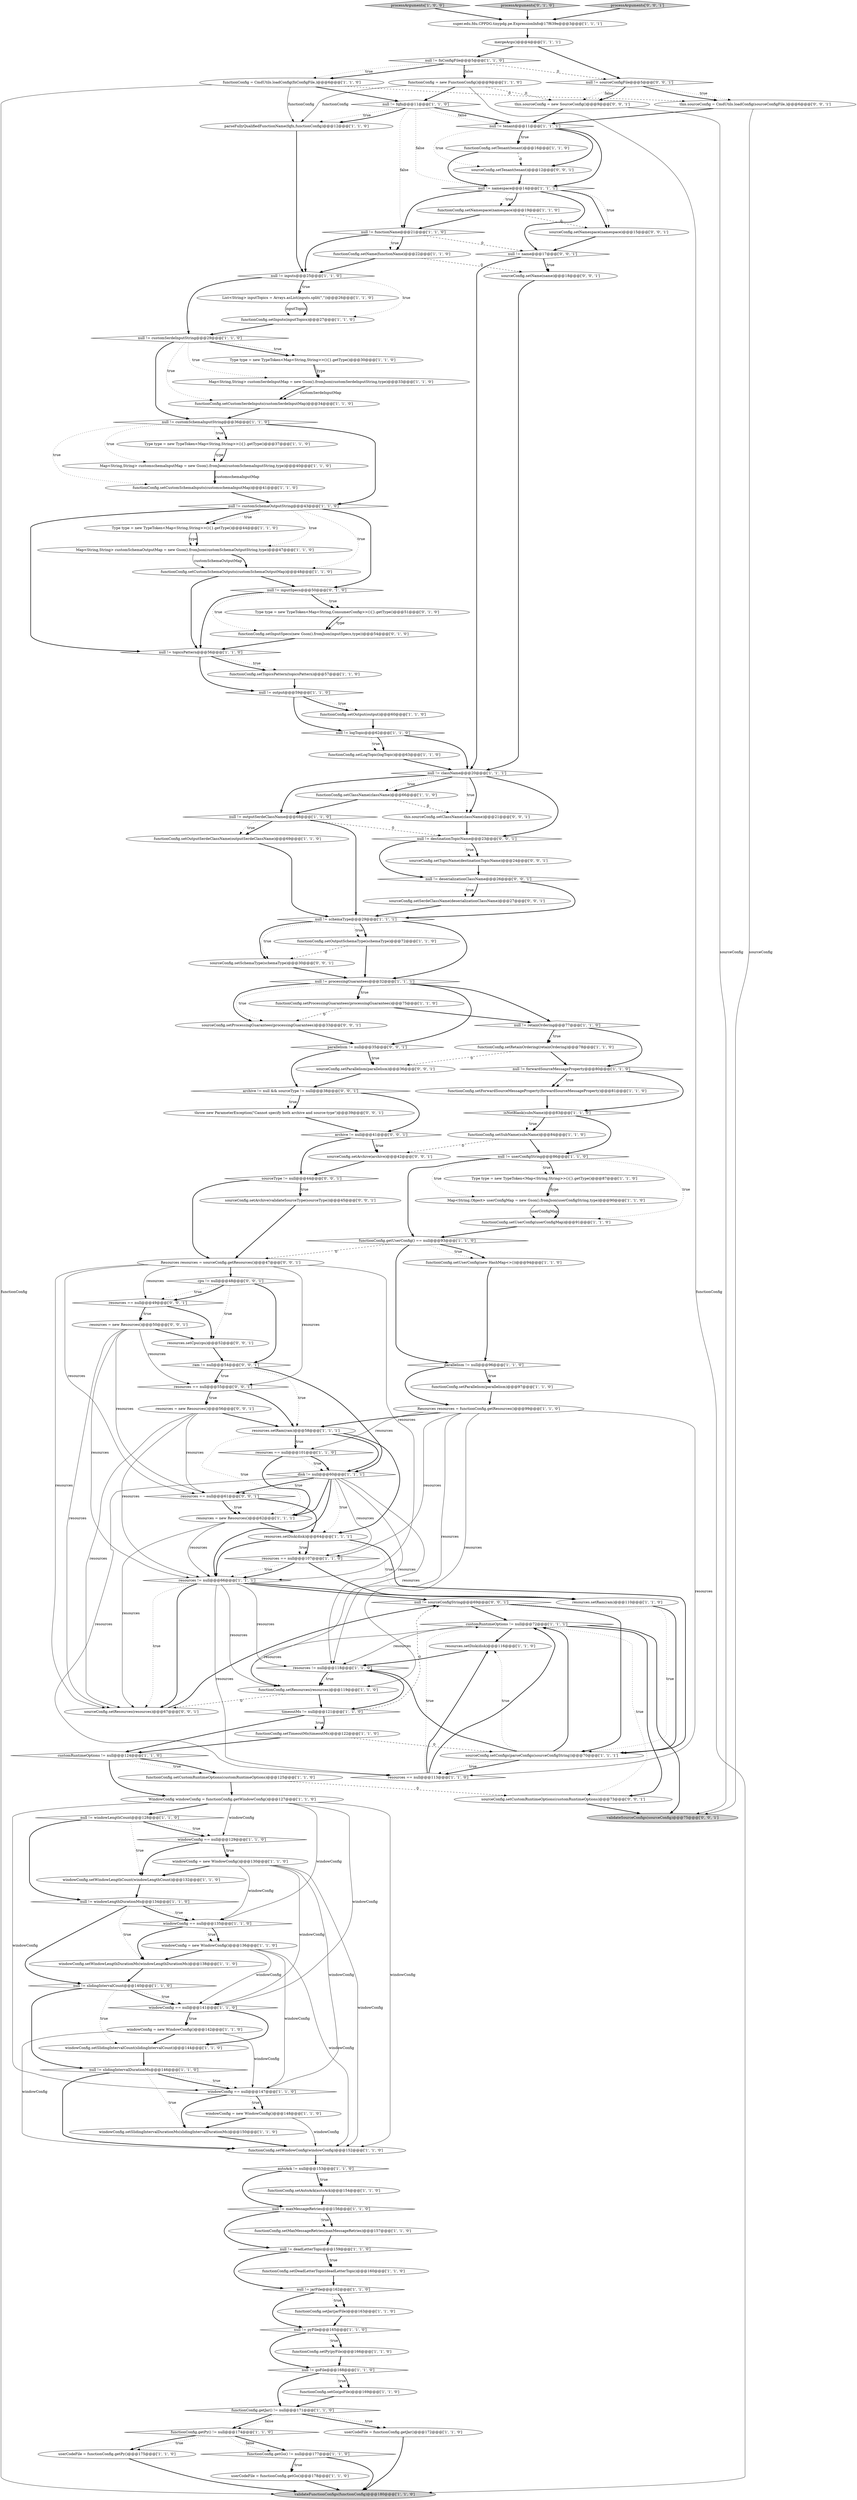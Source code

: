 digraph {
1 [style = filled, label = "windowConfig = new WindowConfig()@@@136@@@['1', '1', '0']", fillcolor = white, shape = ellipse image = "AAA0AAABBB1BBB"];
111 [style = filled, label = "null != fqfn@@@11@@@['1', '1', '0']", fillcolor = white, shape = diamond image = "AAA0AAABBB1BBB"];
22 [style = filled, label = "userCodeFile = functionConfig.getGo()@@@178@@@['1', '1', '0']", fillcolor = white, shape = ellipse image = "AAA0AAABBB1BBB"];
94 [style = filled, label = "customRuntimeOptions != null@@@72@@@['1', '1', '1']", fillcolor = white, shape = diamond image = "AAA0AAABBB1BBB"];
143 [style = filled, label = "sourceConfig.setProcessingGuarantees(processingGuarantees)@@@33@@@['0', '0', '1']", fillcolor = white, shape = ellipse image = "AAA0AAABBB3BBB"];
8 [style = filled, label = "null != retainOrdering@@@77@@@['1', '1', '0']", fillcolor = white, shape = diamond image = "AAA0AAABBB1BBB"];
51 [style = filled, label = "null != output@@@59@@@['1', '1', '0']", fillcolor = white, shape = diamond image = "AAA0AAABBB1BBB"];
85 [style = filled, label = "null != jarFile@@@162@@@['1', '1', '0']", fillcolor = white, shape = diamond image = "AAA0AAABBB1BBB"];
104 [style = filled, label = "windowConfig == null@@@135@@@['1', '1', '0']", fillcolor = white, shape = diamond image = "AAA0AAABBB1BBB"];
36 [style = filled, label = "processArguments['1', '0', '0']", fillcolor = lightgray, shape = diamond image = "AAA0AAABBB1BBB"];
81 [style = filled, label = "timeoutMs != null@@@121@@@['1', '1', '0']", fillcolor = white, shape = diamond image = "AAA0AAABBB1BBB"];
130 [style = filled, label = "null != deserializationClassName@@@26@@@['0', '0', '1']", fillcolor = white, shape = diamond image = "AAA0AAABBB3BBB"];
79 [style = filled, label = "functionConfig.getGo() != null@@@177@@@['1', '1', '0']", fillcolor = white, shape = diamond image = "AAA0AAABBB1BBB"];
83 [style = filled, label = "functionConfig.setUserConfig(new HashMap<>())@@@94@@@['1', '1', '0']", fillcolor = white, shape = ellipse image = "AAA0AAABBB1BBB"];
64 [style = filled, label = "mergeArgs()@@@4@@@['1', '1', '1']", fillcolor = white, shape = ellipse image = "AAA0AAABBB1BBB"];
103 [style = filled, label = "WindowConfig windowConfig = functionConfig.getWindowConfig()@@@127@@@['1', '1', '0']", fillcolor = white, shape = ellipse image = "AAA0AAABBB1BBB"];
69 [style = filled, label = "functionConfig.setSubName(subsName)@@@84@@@['1', '1', '0']", fillcolor = white, shape = ellipse image = "AAA0AAABBB1BBB"];
21 [style = filled, label = "null != slidingIntervalDurationMs@@@146@@@['1', '1', '0']", fillcolor = white, shape = diamond image = "AAA0AAABBB1BBB"];
142 [style = filled, label = "resources = new Resources()@@@50@@@['0', '0', '1']", fillcolor = white, shape = ellipse image = "AAA0AAABBB3BBB"];
148 [style = filled, label = "archive != null && sourceType != null@@@38@@@['0', '0', '1']", fillcolor = white, shape = diamond image = "AAA0AAABBB3BBB"];
80 [style = filled, label = "Map<String,Object> userConfigMap = new Gson().fromJson(userConfigString,type)@@@90@@@['1', '1', '0']", fillcolor = white, shape = ellipse image = "AAA0AAABBB1BBB"];
124 [style = filled, label = "sourceType != null@@@44@@@['0', '0', '1']", fillcolor = white, shape = diamond image = "AAA0AAABBB3BBB"];
70 [style = filled, label = "parallelism != null@@@96@@@['1', '1', '0']", fillcolor = white, shape = diamond image = "AAA0AAABBB1BBB"];
131 [style = filled, label = "cpu != null@@@48@@@['0', '0', '1']", fillcolor = white, shape = diamond image = "AAA0AAABBB3BBB"];
52 [style = filled, label = "windowConfig.setWindowLengthCount(windowLengthCount)@@@132@@@['1', '1', '0']", fillcolor = white, shape = ellipse image = "AAA0AAABBB1BBB"];
17 [style = filled, label = "List<String> inputTopics = Arrays.asList(inputs.split(\",\"))@@@26@@@['1', '1', '0']", fillcolor = white, shape = ellipse image = "AAA0AAABBB1BBB"];
16 [style = filled, label = "functionConfig.setNamespace(namespace)@@@19@@@['1', '1', '0']", fillcolor = white, shape = ellipse image = "AAA0AAABBB1BBB"];
47 [style = filled, label = "parseFullyQualifiedFunctionName(fqfn,functionConfig)@@@12@@@['1', '1', '0']", fillcolor = white, shape = ellipse image = "AAA0AAABBB1BBB"];
76 [style = filled, label = "null != forwardSourceMessageProperty@@@80@@@['1', '1', '0']", fillcolor = white, shape = diamond image = "AAA0AAABBB1BBB"];
56 [style = filled, label = "Type type = new TypeToken<Map<String,String>>(){}.getType()@@@37@@@['1', '1', '0']", fillcolor = white, shape = ellipse image = "AAA0AAABBB1BBB"];
33 [style = filled, label = "Map<String,String> customSchemaOutputMap = new Gson().fromJson(customSchemaOutputString,type)@@@47@@@['1', '1', '0']", fillcolor = white, shape = ellipse image = "AAA0AAABBB1BBB"];
119 [style = filled, label = "this.sourceConfig = new SourceConfig()@@@9@@@['0', '0', '1']", fillcolor = white, shape = ellipse image = "AAA0AAABBB3BBB"];
10 [style = filled, label = "userCodeFile = functionConfig.getJar()@@@172@@@['1', '1', '0']", fillcolor = white, shape = ellipse image = "AAA0AAABBB1BBB"];
71 [style = filled, label = "resources.setDisk(disk)@@@116@@@['1', '1', '0']", fillcolor = white, shape = ellipse image = "AAA0AAABBB1BBB"];
137 [style = filled, label = "null != sourceConfigString@@@69@@@['0', '0', '1']", fillcolor = white, shape = diamond image = "AAA0AAABBB3BBB"];
150 [style = filled, label = "resources == null@@@49@@@['0', '0', '1']", fillcolor = white, shape = diamond image = "AAA0AAABBB3BBB"];
45 [style = filled, label = "functionConfig.setOutputSerdeClassName(outputSerdeClassName)@@@69@@@['1', '1', '0']", fillcolor = white, shape = ellipse image = "AAA0AAABBB1BBB"];
44 [style = filled, label = "null != customSerdeInputString@@@29@@@['1', '1', '0']", fillcolor = white, shape = diamond image = "AAA0AAABBB1BBB"];
149 [style = filled, label = "sourceConfig.setCustomRuntimeOptions(customRuntimeOptions)@@@73@@@['0', '0', '1']", fillcolor = white, shape = ellipse image = "AAA0AAABBB3BBB"];
2 [style = filled, label = "windowConfig.setSlidingIntervalDurationMs(slidingIntervalDurationMs)@@@150@@@['1', '1', '0']", fillcolor = white, shape = ellipse image = "AAA0AAABBB1BBB"];
23 [style = filled, label = "windowConfig == null@@@129@@@['1', '1', '0']", fillcolor = white, shape = diamond image = "AAA0AAABBB1BBB"];
125 [style = filled, label = "sourceConfig.setSerdeClassName(deserializationClassName)@@@27@@@['0', '0', '1']", fillcolor = white, shape = ellipse image = "AAA0AAABBB3BBB"];
118 [style = filled, label = "archive != null@@@41@@@['0', '0', '1']", fillcolor = white, shape = diamond image = "AAA0AAABBB3BBB"];
35 [style = filled, label = "functionConfig.setCustomRuntimeOptions(customRuntimeOptions)@@@125@@@['1', '1', '0']", fillcolor = white, shape = ellipse image = "AAA0AAABBB1BBB"];
55 [style = filled, label = "functionConfig.setInputs(inputTopics)@@@27@@@['1', '1', '0']", fillcolor = white, shape = ellipse image = "AAA0AAABBB1BBB"];
97 [style = filled, label = "null != windowLengthCount@@@128@@@['1', '1', '0']", fillcolor = white, shape = diamond image = "AAA0AAABBB1BBB"];
110 [style = filled, label = "functionConfig.setCustomSchemaOutputs(customSchemaOutputMap)@@@48@@@['1', '1', '0']", fillcolor = white, shape = ellipse image = "AAA0AAABBB1BBB"];
152 [style = filled, label = "this.sourceConfig.setClassName(className)@@@21@@@['0', '0', '1']", fillcolor = white, shape = ellipse image = "AAA0AAABBB3BBB"];
116 [style = filled, label = "functionConfig.setInputSpecs(new Gson().fromJson(inputSpecs,type))@@@54@@@['0', '1', '0']", fillcolor = white, shape = ellipse image = "AAA1AAABBB2BBB"];
121 [style = filled, label = "sourceConfig.setTenant(tenant)@@@12@@@['0', '0', '1']", fillcolor = white, shape = ellipse image = "AAA0AAABBB3BBB"];
31 [style = filled, label = "userCodeFile = functionConfig.getPy()@@@175@@@['1', '1', '0']", fillcolor = white, shape = ellipse image = "AAA0AAABBB1BBB"];
88 [style = filled, label = "null != functionName@@@21@@@['1', '1', '0']", fillcolor = white, shape = diamond image = "AAA0AAABBB1BBB"];
105 [style = filled, label = "windowConfig.setSlidingIntervalCount(slidingIntervalCount)@@@144@@@['1', '1', '0']", fillcolor = white, shape = ellipse image = "AAA0AAABBB1BBB"];
46 [style = filled, label = "functionConfig.setProcessingGuarantees(processingGuarantees)@@@75@@@['1', '1', '0']", fillcolor = white, shape = ellipse image = "AAA0AAABBB1BBB"];
126 [style = filled, label = "sourceConfig.setArchive(validateSourceType(sourceType))@@@45@@@['0', '0', '1']", fillcolor = white, shape = ellipse image = "AAA0AAABBB3BBB"];
28 [style = filled, label = "windowConfig = new WindowConfig()@@@130@@@['1', '1', '0']", fillcolor = white, shape = ellipse image = "AAA0AAABBB1BBB"];
42 [style = filled, label = "null != topicsPattern@@@56@@@['1', '1', '0']", fillcolor = white, shape = diamond image = "AAA0AAABBB1BBB"];
62 [style = filled, label = "functionConfig.setLogTopic(logTopic)@@@63@@@['1', '1', '0']", fillcolor = white, shape = ellipse image = "AAA0AAABBB1BBB"];
102 [style = filled, label = "resources == null@@@107@@@['1', '1', '0']", fillcolor = white, shape = diamond image = "AAA0AAABBB1BBB"];
6 [style = filled, label = "super.edu.fdu.CPPDG.tinypdg.pe.ExpressionInfo@17f639e@@@3@@@['1', '1', '1']", fillcolor = white, shape = ellipse image = "AAA0AAABBB1BBB"];
11 [style = filled, label = "isNotBlank(subsName)@@@83@@@['1', '1', '0']", fillcolor = white, shape = diamond image = "AAA0AAABBB1BBB"];
92 [style = filled, label = "resources.setDisk(disk)@@@64@@@['1', '1', '1']", fillcolor = white, shape = ellipse image = "AAA0AAABBB1BBB"];
48 [style = filled, label = "Type type = new TypeToken<Map<String,String>>(){}.getType()@@@30@@@['1', '1', '0']", fillcolor = white, shape = ellipse image = "AAA0AAABBB1BBB"];
95 [style = filled, label = "functionConfig = CmdUtils.loadConfig(fnConfigFile,)@@@6@@@['1', '1', '0']", fillcolor = white, shape = ellipse image = "AAA0AAABBB1BBB"];
4 [style = filled, label = "null != logTopic@@@62@@@['1', '1', '0']", fillcolor = white, shape = diamond image = "AAA0AAABBB1BBB"];
20 [style = filled, label = "functionConfig.setDeadLetterTopic(deadLetterTopic)@@@160@@@['1', '1', '0']", fillcolor = white, shape = ellipse image = "AAA0AAABBB1BBB"];
128 [style = filled, label = "sourceConfig.setParallelism(parallelism)@@@36@@@['0', '0', '1']", fillcolor = white, shape = ellipse image = "AAA0AAABBB3BBB"];
65 [style = filled, label = "null != fnConfigFile@@@5@@@['1', '1', '0']", fillcolor = white, shape = diamond image = "AAA0AAABBB1BBB"];
39 [style = filled, label = "functionConfig.getUserConfig() == null@@@93@@@['1', '1', '0']", fillcolor = white, shape = diamond image = "AAA0AAABBB1BBB"];
99 [style = filled, label = "resources != null@@@66@@@['1', '1', '1']", fillcolor = white, shape = diamond image = "AAA0AAABBB1BBB"];
129 [style = filled, label = "null != sourceConfigFile@@@5@@@['0', '0', '1']", fillcolor = white, shape = diamond image = "AAA0AAABBB3BBB"];
147 [style = filled, label = "this.sourceConfig = CmdUtils.loadConfig(sourceConfigFile,)@@@6@@@['0', '0', '1']", fillcolor = white, shape = ellipse image = "AAA0AAABBB3BBB"];
41 [style = filled, label = "windowConfig.setWindowLengthDurationMs(windowLengthDurationMs)@@@138@@@['1', '1', '0']", fillcolor = white, shape = ellipse image = "AAA0AAABBB1BBB"];
74 [style = filled, label = "null != processingGuarantees@@@32@@@['1', '1', '1']", fillcolor = white, shape = diamond image = "AAA0AAABBB1BBB"];
114 [style = filled, label = "Type type = new TypeToken<Map<String,ConsumerConfig>>(){}.getType()@@@51@@@['0', '1', '0']", fillcolor = white, shape = ellipse image = "AAA1AAABBB2BBB"];
24 [style = filled, label = "null != customSchemaInputString@@@36@@@['1', '1', '0']", fillcolor = white, shape = diamond image = "AAA0AAABBB1BBB"];
15 [style = filled, label = "functionConfig.setForwardSourceMessageProperty(forwardSourceMessageProperty)@@@81@@@['1', '1', '0']", fillcolor = white, shape = ellipse image = "AAA0AAABBB1BBB"];
98 [style = filled, label = "functionConfig.setOutputSchemaType(schemaType)@@@72@@@['1', '1', '0']", fillcolor = white, shape = ellipse image = "AAA0AAABBB1BBB"];
53 [style = filled, label = "null != namespace@@@14@@@['1', '1', '1']", fillcolor = white, shape = diamond image = "AAA0AAABBB1BBB"];
115 [style = filled, label = "processArguments['0', '1', '0']", fillcolor = lightgray, shape = diamond image = "AAA0AAABBB2BBB"];
127 [style = filled, label = "sourceConfig.setNamespace(namespace)@@@15@@@['0', '0', '1']", fillcolor = white, shape = ellipse image = "AAA0AAABBB3BBB"];
0 [style = filled, label = "Map<String,String> customschemaInputMap = new Gson().fromJson(customSchemaInputString,type)@@@40@@@['1', '1', '0']", fillcolor = white, shape = ellipse image = "AAA0AAABBB1BBB"];
59 [style = filled, label = "functionConfig.getJar() != null@@@171@@@['1', '1', '0']", fillcolor = white, shape = diamond image = "AAA0AAABBB1BBB"];
5 [style = filled, label = "functionConfig.setClassName(className)@@@66@@@['1', '1', '0']", fillcolor = white, shape = ellipse image = "AAA0AAABBB1BBB"];
93 [style = filled, label = "null != deadLetterTopic@@@159@@@['1', '1', '0']", fillcolor = white, shape = diamond image = "AAA0AAABBB1BBB"];
113 [style = filled, label = "null != inputSpecs@@@50@@@['0', '1', '0']", fillcolor = white, shape = diamond image = "AAA1AAABBB2BBB"];
112 [style = filled, label = "null != inputs@@@25@@@['1', '1', '0']", fillcolor = white, shape = diamond image = "AAA0AAABBB1BBB"];
132 [style = filled, label = "throw new ParameterException(\"Cannot specify both archive and source-type\")@@@39@@@['0', '0', '1']", fillcolor = white, shape = ellipse image = "AAA0AAABBB3BBB"];
75 [style = filled, label = "functionConfig.setName(functionName)@@@22@@@['1', '1', '0']", fillcolor = white, shape = ellipse image = "AAA0AAABBB1BBB"];
145 [style = filled, label = "processArguments['0', '0', '1']", fillcolor = lightgray, shape = diamond image = "AAA0AAABBB3BBB"];
73 [style = filled, label = "null != windowLengthDurationMs@@@134@@@['1', '1', '0']", fillcolor = white, shape = diamond image = "AAA0AAABBB1BBB"];
54 [style = filled, label = "resources.setRam(ram)@@@110@@@['1', '1', '0']", fillcolor = white, shape = ellipse image = "AAA0AAABBB1BBB"];
68 [style = filled, label = "null != pyFile@@@165@@@['1', '1', '0']", fillcolor = white, shape = diamond image = "AAA0AAABBB1BBB"];
13 [style = filled, label = "functionConfig.setOutput(output)@@@60@@@['1', '1', '0']", fillcolor = white, shape = ellipse image = "AAA0AAABBB1BBB"];
67 [style = filled, label = "functionConfig.setTenant(tenant)@@@16@@@['1', '1', '0']", fillcolor = white, shape = ellipse image = "AAA0AAABBB1BBB"];
50 [style = filled, label = "resources != null@@@118@@@['1', '1', '0']", fillcolor = white, shape = diamond image = "AAA0AAABBB1BBB"];
106 [style = filled, label = "functionConfig.setUserConfig(userConfigMap)@@@91@@@['1', '1', '0']", fillcolor = white, shape = ellipse image = "AAA0AAABBB1BBB"];
19 [style = filled, label = "Type type = new TypeToken<Map<String,String>>(){}.getType()@@@87@@@['1', '1', '0']", fillcolor = white, shape = ellipse image = "AAA0AAABBB1BBB"];
38 [style = filled, label = "resources == null@@@113@@@['1', '1', '0']", fillcolor = white, shape = diamond image = "AAA0AAABBB1BBB"];
108 [style = filled, label = "disk != null@@@60@@@['1', '1', '1']", fillcolor = white, shape = diamond image = "AAA0AAABBB1BBB"];
82 [style = filled, label = "functionConfig.setCustomSchemaInputs(customschemaInputMap)@@@41@@@['1', '1', '0']", fillcolor = white, shape = ellipse image = "AAA0AAABBB1BBB"];
146 [style = filled, label = "null != name@@@17@@@['0', '0', '1']", fillcolor = white, shape = diamond image = "AAA0AAABBB3BBB"];
66 [style = filled, label = "null != className@@@20@@@['1', '1', '1']", fillcolor = white, shape = diamond image = "AAA0AAABBB1BBB"];
3 [style = filled, label = "null != customSchemaOutputString@@@43@@@['1', '1', '0']", fillcolor = white, shape = diamond image = "AAA0AAABBB1BBB"];
117 [style = filled, label = "sourceConfig.setTopicName(destinationTopicName)@@@24@@@['0', '0', '1']", fillcolor = white, shape = ellipse image = "AAA0AAABBB3BBB"];
140 [style = filled, label = "sourceConfig.setSchemaType(schemaType)@@@30@@@['0', '0', '1']", fillcolor = white, shape = ellipse image = "AAA0AAABBB3BBB"];
77 [style = filled, label = "null != slidingIntervalCount@@@140@@@['1', '1', '0']", fillcolor = white, shape = diamond image = "AAA0AAABBB1BBB"];
86 [style = filled, label = "functionConfig.setJar(jarFile)@@@163@@@['1', '1', '0']", fillcolor = white, shape = ellipse image = "AAA0AAABBB1BBB"];
133 [style = filled, label = "sourceConfig.setArchive(archive)@@@42@@@['0', '0', '1']", fillcolor = white, shape = ellipse image = "AAA0AAABBB3BBB"];
40 [style = filled, label = "functionConfig.setCustomSerdeInputs(customSerdeInputMap)@@@34@@@['1', '1', '0']", fillcolor = white, shape = ellipse image = "AAA0AAABBB1BBB"];
9 [style = filled, label = "functionConfig.setGo(goFile)@@@169@@@['1', '1', '0']", fillcolor = white, shape = ellipse image = "AAA0AAABBB1BBB"];
135 [style = filled, label = "sourceConfig.setResources(resources)@@@67@@@['0', '0', '1']", fillcolor = white, shape = ellipse image = "AAA0AAABBB3BBB"];
101 [style = filled, label = "Type type = new TypeToken<Map<String,String>>(){}.getType()@@@44@@@['1', '1', '0']", fillcolor = white, shape = ellipse image = "AAA0AAABBB1BBB"];
57 [style = filled, label = "functionConfig.setMaxMessageRetries(maxMessageRetries)@@@157@@@['1', '1', '0']", fillcolor = white, shape = ellipse image = "AAA0AAABBB1BBB"];
122 [style = filled, label = "resources.setCpu(cpu)@@@52@@@['0', '0', '1']", fillcolor = white, shape = ellipse image = "AAA0AAABBB3BBB"];
123 [style = filled, label = "resources == null@@@55@@@['0', '0', '1']", fillcolor = white, shape = diamond image = "AAA0AAABBB3BBB"];
109 [style = filled, label = "functionConfig.setTimeoutMs(timeoutMs)@@@122@@@['1', '1', '0']", fillcolor = white, shape = ellipse image = "AAA0AAABBB1BBB"];
29 [style = filled, label = "windowConfig == null@@@141@@@['1', '1', '0']", fillcolor = white, shape = diamond image = "AAA0AAABBB1BBB"];
107 [style = filled, label = "resources == null@@@101@@@['1', '1', '0']", fillcolor = white, shape = diamond image = "AAA0AAABBB1BBB"];
134 [style = filled, label = "validateSourceConfigs(sourceConfig)@@@75@@@['0', '0', '1']", fillcolor = lightgray, shape = ellipse image = "AAA0AAABBB3BBB"];
91 [style = filled, label = "Resources resources = functionConfig.getResources()@@@99@@@['1', '1', '0']", fillcolor = white, shape = ellipse image = "AAA0AAABBB1BBB"];
141 [style = filled, label = "sourceConfig.setName(name)@@@18@@@['0', '0', '1']", fillcolor = white, shape = ellipse image = "AAA0AAABBB3BBB"];
136 [style = filled, label = "resources = new Resources()@@@56@@@['0', '0', '1']", fillcolor = white, shape = ellipse image = "AAA0AAABBB3BBB"];
58 [style = filled, label = "null != tenant@@@11@@@['1', '1', '1']", fillcolor = white, shape = diamond image = "AAA0AAABBB1BBB"];
37 [style = filled, label = "functionConfig.setTopicsPattern(topicsPattern)@@@57@@@['1', '1', '0']", fillcolor = white, shape = ellipse image = "AAA0AAABBB1BBB"];
30 [style = filled, label = "windowConfig == null@@@147@@@['1', '1', '0']", fillcolor = white, shape = diamond image = "AAA0AAABBB1BBB"];
72 [style = filled, label = "resources = new Resources()@@@62@@@['1', '1', '1']", fillcolor = white, shape = ellipse image = "AAA0AAABBB1BBB"];
61 [style = filled, label = "functionConfig.setWindowConfig(windowConfig)@@@152@@@['1', '1', '0']", fillcolor = white, shape = ellipse image = "AAA0AAABBB1BBB"];
26 [style = filled, label = "resources.setRam(ram)@@@58@@@['1', '1', '1']", fillcolor = white, shape = ellipse image = "AAA0AAABBB1BBB"];
49 [style = filled, label = "functionConfig.setResources(resources)@@@119@@@['1', '1', '0']", fillcolor = white, shape = ellipse image = "AAA0AAABBB1BBB"];
27 [style = filled, label = "windowConfig = new WindowConfig()@@@148@@@['1', '1', '0']", fillcolor = white, shape = ellipse image = "AAA0AAABBB1BBB"];
87 [style = filled, label = "null != goFile@@@168@@@['1', '1', '0']", fillcolor = white, shape = diamond image = "AAA0AAABBB1BBB"];
63 [style = filled, label = "autoAck != null@@@153@@@['1', '1', '0']", fillcolor = white, shape = diamond image = "AAA0AAABBB1BBB"];
14 [style = filled, label = "null != maxMessageRetries@@@156@@@['1', '1', '0']", fillcolor = white, shape = diamond image = "AAA0AAABBB1BBB"];
139 [style = filled, label = "ram != null@@@54@@@['0', '0', '1']", fillcolor = white, shape = diamond image = "AAA0AAABBB3BBB"];
138 [style = filled, label = "Resources resources = sourceConfig.getResources()@@@47@@@['0', '0', '1']", fillcolor = white, shape = ellipse image = "AAA0AAABBB3BBB"];
96 [style = filled, label = "customRuntimeOptions != null@@@124@@@['1', '1', '0']", fillcolor = white, shape = diamond image = "AAA0AAABBB1BBB"];
34 [style = filled, label = "validateFunctionConfigs(functionConfig)@@@180@@@['1', '1', '0']", fillcolor = lightgray, shape = ellipse image = "AAA0AAABBB1BBB"];
151 [style = filled, label = "resources == null@@@61@@@['0', '0', '1']", fillcolor = white, shape = diamond image = "AAA0AAABBB3BBB"];
32 [style = filled, label = "functionConfig.setAutoAck(autoAck)@@@154@@@['1', '1', '0']", fillcolor = white, shape = ellipse image = "AAA0AAABBB1BBB"];
12 [style = filled, label = "Map<String,String> customSerdeInputMap = new Gson().fromJson(customSerdeInputString,type)@@@33@@@['1', '1', '0']", fillcolor = white, shape = ellipse image = "AAA0AAABBB1BBB"];
78 [style = filled, label = "functionConfig.setPy(pyFile)@@@166@@@['1', '1', '0']", fillcolor = white, shape = ellipse image = "AAA0AAABBB1BBB"];
25 [style = filled, label = "windowConfig = new WindowConfig()@@@142@@@['1', '1', '0']", fillcolor = white, shape = ellipse image = "AAA0AAABBB1BBB"];
43 [style = filled, label = "sourceConfig.setConfigs(parseConfigs(sourceConfigString))@@@70@@@['1', '1', '1']", fillcolor = white, shape = ellipse image = "AAA0AAABBB1BBB"];
90 [style = filled, label = "null != outputSerdeClassName@@@68@@@['1', '1', '0']", fillcolor = white, shape = diamond image = "AAA0AAABBB1BBB"];
120 [style = filled, label = "null != destinationTopicName@@@23@@@['0', '0', '1']", fillcolor = white, shape = diamond image = "AAA0AAABBB3BBB"];
60 [style = filled, label = "functionConfig.getPy() != null@@@174@@@['1', '1', '0']", fillcolor = white, shape = diamond image = "AAA0AAABBB1BBB"];
144 [style = filled, label = "parallelism != null@@@35@@@['0', '0', '1']", fillcolor = white, shape = diamond image = "AAA0AAABBB3BBB"];
89 [style = filled, label = "functionConfig = new FunctionConfig()@@@9@@@['1', '1', '0']", fillcolor = white, shape = ellipse image = "AAA0AAABBB1BBB"];
7 [style = filled, label = "null != userConfigString@@@86@@@['1', '1', '0']", fillcolor = white, shape = diamond image = "AAA0AAABBB1BBB"];
100 [style = filled, label = "null != schemaType@@@29@@@['1', '1', '1']", fillcolor = white, shape = diamond image = "AAA0AAABBB1BBB"];
18 [style = filled, label = "functionConfig.setParallelism(parallelism)@@@97@@@['1', '1', '0']", fillcolor = white, shape = ellipse image = "AAA0AAABBB1BBB"];
84 [style = filled, label = "functionConfig.setRetainOrdering(retainOrdering)@@@78@@@['1', '1', '0']", fillcolor = white, shape = ellipse image = "AAA0AAABBB1BBB"];
108->49 [style = solid, label="resources"];
113->42 [style = bold, label=""];
99->54 [style = bold, label=""];
92->43 [style = bold, label=""];
51->13 [style = dotted, label="true"];
74->46 [style = bold, label=""];
25->30 [style = solid, label="windowConfig"];
29->105 [style = bold, label=""];
3->42 [style = bold, label=""];
24->56 [style = dotted, label="true"];
147->58 [style = bold, label=""];
138->150 [style = solid, label="resources"];
108->72 [style = bold, label=""];
138->131 [style = bold, label=""];
80->106 [style = solid, label="userConfigMap"];
11->69 [style = bold, label=""];
70->18 [style = bold, label=""];
97->73 [style = bold, label=""];
8->84 [style = bold, label=""];
56->0 [style = solid, label="type"];
38->71 [style = bold, label=""];
124->126 [style = bold, label=""];
146->141 [style = dotted, label="true"];
60->31 [style = dotted, label="true"];
110->113 [style = bold, label=""];
137->94 [style = bold, label=""];
65->95 [style = bold, label=""];
87->59 [style = bold, label=""];
18->91 [style = bold, label=""];
150->142 [style = bold, label=""];
66->152 [style = dotted, label="true"];
20->85 [style = bold, label=""];
42->37 [style = dotted, label="true"];
75->112 [style = bold, label=""];
129->119 [style = dotted, label="false"];
19->80 [style = solid, label="type"];
123->26 [style = bold, label=""];
129->147 [style = dotted, label="true"];
69->133 [style = dashed, label="0"];
26->72 [style = dotted, label="true"];
97->52 [style = dotted, label="true"];
146->66 [style = bold, label=""];
89->111 [style = bold, label=""];
12->40 [style = solid, label="customSerdeInputMap"];
112->17 [style = dotted, label="true"];
94->50 [style = solid, label="resources"];
145->6 [style = bold, label=""];
9->59 [style = bold, label=""];
38->94 [style = bold, label=""];
136->26 [style = bold, label=""];
59->10 [style = bold, label=""];
16->88 [style = bold, label=""];
32->14 [style = bold, label=""];
103->23 [style = solid, label="windowConfig"];
144->148 [style = bold, label=""];
99->38 [style = solid, label="resources"];
21->30 [style = dotted, label="true"];
74->143 [style = dotted, label="true"];
3->113 [style = bold, label=""];
74->143 [style = bold, label=""];
24->56 [style = bold, label=""];
102->99 [style = dotted, label="true"];
133->124 [style = bold, label=""];
152->120 [style = bold, label=""];
4->66 [style = bold, label=""];
148->132 [style = dotted, label="true"];
129->147 [style = bold, label=""];
136->151 [style = solid, label="resources"];
74->46 [style = dotted, label="true"];
66->152 [style = bold, label=""];
111->58 [style = dotted, label="false"];
98->140 [style = dashed, label="0"];
114->116 [style = bold, label=""];
55->44 [style = bold, label=""];
30->27 [style = dotted, label="true"];
146->141 [style = bold, label=""];
39->138 [style = dashed, label="0"];
77->105 [style = dotted, label="true"];
92->102 [style = dotted, label="true"];
92->102 [style = bold, label=""];
1->41 [style = bold, label=""];
139->123 [style = bold, label=""];
72->99 [style = solid, label="resources"];
52->73 [style = bold, label=""];
65->129 [style = dashed, label="0"];
111->47 [style = dotted, label="true"];
138->135 [style = solid, label="resources"];
8->76 [style = bold, label=""];
54->43 [style = bold, label=""];
92->99 [style = bold, label=""];
43->38 [style = bold, label=""];
142->135 [style = solid, label="resources"];
82->3 [style = bold, label=""];
112->17 [style = bold, label=""];
85->86 [style = dotted, label="true"];
98->74 [style = bold, label=""];
53->127 [style = bold, label=""];
120->117 [style = bold, label=""];
49->81 [style = bold, label=""];
66->120 [style = bold, label=""];
81->109 [style = dotted, label="true"];
99->135 [style = dotted, label="true"];
44->12 [style = dotted, label="true"];
5->90 [style = bold, label=""];
11->69 [style = dotted, label="true"];
120->130 [style = bold, label=""];
89->34 [style = solid, label="functionConfig"];
139->108 [style = bold, label=""];
96->103 [style = bold, label=""];
4->62 [style = bold, label=""];
47->112 [style = bold, label=""];
23->52 [style = bold, label=""];
99->49 [style = solid, label="resources"];
84->128 [style = dashed, label="0"];
99->137 [style = bold, label=""];
73->41 [style = dotted, label="true"];
64->65 [style = bold, label=""];
95->147 [style = dashed, label="0"];
43->71 [style = dotted, label="true"];
77->29 [style = dotted, label="true"];
129->119 [style = bold, label=""];
31->34 [style = bold, label=""];
19->80 [style = bold, label=""];
3->101 [style = dotted, label="true"];
1->29 [style = solid, label="windowConfig"];
26->108 [style = bold, label=""];
43->50 [style = bold, label=""];
36->6 [style = bold, label=""];
141->66 [style = bold, label=""];
8->84 [style = dotted, label="true"];
1->30 [style = solid, label="windowConfig"];
100->74 [style = bold, label=""];
44->40 [style = dotted, label="true"];
93->20 [style = bold, label=""];
87->9 [style = dotted, label="true"];
75->141 [style = dashed, label="0"];
97->23 [style = dotted, label="true"];
109->96 [style = bold, label=""];
74->144 [style = bold, label=""];
10->34 [style = bold, label=""];
144->128 [style = dotted, label="true"];
51->4 [style = bold, label=""];
103->30 [style = solid, label="windowConfig"];
2->61 [style = bold, label=""];
142->99 [style = solid, label="resources"];
150->142 [style = dotted, label="true"];
126->138 [style = bold, label=""];
135->137 [style = bold, label=""];
79->22 [style = dotted, label="true"];
76->15 [style = bold, label=""];
38->94 [style = dotted, label="true"];
89->47 [style = solid, label="functionConfig"];
56->0 [style = bold, label=""];
68->87 [style = bold, label=""];
91->26 [style = bold, label=""];
72->135 [style = solid, label="resources"];
14->93 [style = bold, label=""];
29->25 [style = bold, label=""];
103->29 [style = solid, label="windowConfig"];
125->100 [style = bold, label=""];
7->106 [style = dotted, label="true"];
3->101 [style = bold, label=""];
111->88 [style = dotted, label="false"];
144->128 [style = bold, label=""];
58->121 [style = dotted, label="true"];
15->11 [style = bold, label=""];
151->72 [style = dotted, label="true"];
151->92 [style = bold, label=""];
33->110 [style = bold, label=""];
91->49 [style = solid, label="resources"];
7->19 [style = dotted, label="true"];
42->51 [style = bold, label=""];
112->44 [style = bold, label=""];
67->53 [style = bold, label=""];
51->13 [style = bold, label=""];
59->60 [style = bold, label=""];
107->72 [style = bold, label=""];
77->21 [style = bold, label=""];
136->135 [style = solid, label="resources"];
118->133 [style = dotted, label="true"];
113->116 [style = dotted, label="true"];
123->136 [style = bold, label=""];
11->7 [style = bold, label=""];
138->123 [style = solid, label="resources"];
95->34 [style = solid, label="functionConfig"];
22->34 [style = bold, label=""];
142->151 [style = solid, label="resources"];
79->34 [style = bold, label=""];
115->6 [style = bold, label=""];
109->43 [style = dashed, label="0"];
29->25 [style = dotted, label="true"];
12->40 [style = bold, label=""];
48->12 [style = solid, label="type"];
124->138 [style = bold, label=""];
37->51 [style = bold, label=""];
25->105 [style = bold, label=""];
60->79 [style = bold, label=""];
65->89 [style = bold, label=""];
5->152 [style = dashed, label="0"];
58->53 [style = bold, label=""];
96->35 [style = dotted, label="true"];
93->20 [style = dotted, label="true"];
108->38 [style = solid, label="resources"];
62->66 [style = bold, label=""];
24->82 [style = dotted, label="true"];
124->126 [style = dotted, label="true"];
65->95 [style = dotted, label="true"];
57->93 [style = bold, label=""];
127->146 [style = bold, label=""];
4->62 [style = dotted, label="true"];
118->133 [style = bold, label=""];
103->61 [style = solid, label="windowConfig"];
148->118 [style = bold, label=""];
35->103 [style = bold, label=""];
103->97 [style = bold, label=""];
66->5 [style = bold, label=""];
100->140 [style = dotted, label="true"];
43->38 [style = dotted, label="true"];
7->19 [style = bold, label=""];
68->78 [style = dotted, label="true"];
28->29 [style = solid, label="windowConfig"];
65->89 [style = dotted, label="false"];
0->82 [style = solid, label="customschemaInputMap"];
110->42 [style = bold, label=""];
93->85 [style = bold, label=""];
101->33 [style = solid, label="type"];
94->49 [style = solid, label="resources"];
66->5 [style = dotted, label="true"];
131->122 [style = dotted, label="true"];
70->18 [style = dotted, label="true"];
79->22 [style = bold, label=""];
6->64 [style = bold, label=""];
41->77 [style = bold, label=""];
111->47 [style = bold, label=""];
102->54 [style = bold, label=""];
122->139 [style = bold, label=""];
94->149 [style = bold, label=""];
114->116 [style = solid, label="type"];
84->76 [style = bold, label=""];
78->87 [style = bold, label=""];
147->134 [style = solid, label="sourceConfig"];
73->104 [style = dotted, label="true"];
116->42 [style = bold, label=""];
53->16 [style = dotted, label="true"];
113->114 [style = dotted, label="true"];
45->100 [style = bold, label=""];
102->99 [style = bold, label=""];
118->124 [style = bold, label=""];
59->10 [style = dotted, label="true"];
64->129 [style = bold, label=""];
50->81 [style = bold, label=""];
59->60 [style = dotted, label="false"];
85->68 [style = bold, label=""];
100->140 [style = bold, label=""];
111->58 [style = bold, label=""];
104->41 [style = bold, label=""];
131->150 [style = dotted, label="true"];
104->1 [style = dotted, label="true"];
63->32 [style = bold, label=""];
28->52 [style = bold, label=""];
21->30 [style = bold, label=""];
106->39 [style = bold, label=""];
88->112 [style = bold, label=""];
113->114 [style = bold, label=""];
121->53 [style = bold, label=""];
136->99 [style = solid, label="resources"];
94->134 [style = bold, label=""];
107->108 [style = dotted, label="true"];
108->50 [style = solid, label="resources"];
24->3 [style = bold, label=""];
150->122 [style = bold, label=""];
107->108 [style = bold, label=""];
88->75 [style = bold, label=""];
17->55 [style = solid, label="inputTopics"];
53->16 [style = bold, label=""];
40->24 [style = bold, label=""];
81->137 [style = dashed, label="0"];
3->33 [style = dotted, label="true"];
3->110 [style = dotted, label="true"];
61->63 [style = bold, label=""];
24->0 [style = dotted, label="true"];
66->90 [style = bold, label=""];
94->149 [style = dotted, label="true"];
95->111 [style = bold, label=""];
42->37 [style = bold, label=""];
112->55 [style = dotted, label="true"];
140->74 [style = bold, label=""];
14->57 [style = dotted, label="true"];
76->11 [style = bold, label=""];
73->104 [style = bold, label=""];
60->31 [style = bold, label=""];
60->79 [style = dotted, label="false"];
43->94 [style = bold, label=""];
97->23 [style = bold, label=""];
58->67 [style = bold, label=""];
23->28 [style = bold, label=""];
90->45 [style = bold, label=""];
86->68 [style = bold, label=""];
137->43 [style = bold, label=""];
100->98 [style = dotted, label="true"];
23->28 [style = dotted, label="true"];
99->50 [style = solid, label="resources"];
27->2 [style = bold, label=""];
77->29 [style = bold, label=""];
85->86 [style = bold, label=""];
14->57 [style = bold, label=""];
58->67 [style = dotted, label="true"];
138->99 [style = solid, label="resources"];
91->102 [style = solid, label="resources"];
88->146 [style = dashed, label="0"];
131->150 [style = bold, label=""];
130->100 [style = bold, label=""];
44->48 [style = bold, label=""];
95->47 [style = solid, label="functionConfig"];
100->98 [style = bold, label=""];
108->102 [style = solid, label="resources"];
149->134 [style = bold, label=""];
30->27 [style = bold, label=""];
92->54 [style = dotted, label="true"];
91->50 [style = solid, label="resources"];
69->7 [style = bold, label=""];
76->15 [style = dotted, label="true"];
81->96 [style = bold, label=""];
25->61 [style = solid, label="windowConfig"];
103->104 [style = solid, label="windowConfig"];
142->123 [style = solid, label="resources"];
148->132 [style = bold, label=""];
128->148 [style = bold, label=""];
39->70 [style = bold, label=""];
99->135 [style = bold, label=""];
91->38 [style = solid, label="resources"];
139->26 [style = dotted, label="true"];
111->53 [style = dotted, label="false"];
80->106 [style = bold, label=""];
87->9 [style = bold, label=""];
39->83 [style = bold, label=""];
108->151 [style = bold, label=""];
71->50 [style = bold, label=""];
91->107 [style = solid, label="resources"];
28->104 [style = solid, label="windowConfig"];
21->2 [style = dotted, label="true"];
0->82 [style = bold, label=""];
63->14 [style = bold, label=""];
81->109 [style = bold, label=""];
96->35 [style = bold, label=""];
120->117 [style = dotted, label="true"];
88->75 [style = dotted, label="true"];
48->12 [style = bold, label=""];
7->39 [style = bold, label=""];
46->143 [style = dashed, label="0"];
117->130 [style = bold, label=""];
16->127 [style = dashed, label="0"];
90->120 [style = dashed, label="0"];
44->24 [style = bold, label=""];
131->139 [style = bold, label=""];
130->125 [style = bold, label=""];
139->123 [style = dotted, label="true"];
17->55 [style = bold, label=""];
53->146 [style = bold, label=""];
72->92 [style = bold, label=""];
26->107 [style = dotted, label="true"];
108->92 [style = dotted, label="true"];
123->136 [style = dotted, label="true"];
137->43 [style = dotted, label="true"];
13->4 [style = bold, label=""];
33->110 [style = solid, label="customSchemaOutputMap"];
138->151 [style = solid, label="resources"];
94->71 [style = bold, label=""];
27->61 [style = solid, label="windowConfig"];
108->151 [style = dotted, label="true"];
44->48 [style = dotted, label="true"];
28->61 [style = solid, label="windowConfig"];
119->134 [style = solid, label="sourceConfig"];
58->121 [style = bold, label=""];
105->21 [style = bold, label=""];
119->58 [style = bold, label=""];
108->99 [style = bold, label=""];
90->45 [style = dotted, label="true"];
89->119 [style = dashed, label="0"];
53->88 [style = bold, label=""];
83->70 [style = bold, label=""];
104->1 [style = bold, label=""];
74->8 [style = bold, label=""];
68->78 [style = bold, label=""];
101->33 [style = bold, label=""];
21->61 [style = bold, label=""];
50->49 [style = dotted, label="true"];
39->83 [style = dotted, label="true"];
35->149 [style = dashed, label="0"];
142->122 [style = bold, label=""];
7->80 [style = dotted, label="true"];
49->135 [style = dashed, label="0"];
30->2 [style = bold, label=""];
53->127 [style = dotted, label="true"];
26->107 [style = bold, label=""];
28->30 [style = solid, label="windowConfig"];
70->91 [style = bold, label=""];
73->77 [style = bold, label=""];
130->125 [style = dotted, label="true"];
1->61 [style = solid, label="windowConfig"];
50->49 [style = bold, label=""];
90->100 [style = bold, label=""];
67->121 [style = dashed, label="0"];
151->72 [style = bold, label=""];
46->8 [style = bold, label=""];
132->118 [style = bold, label=""];
26->92 [style = bold, label=""];
143->144 [style = bold, label=""];
63->32 [style = dotted, label="true"];
}
